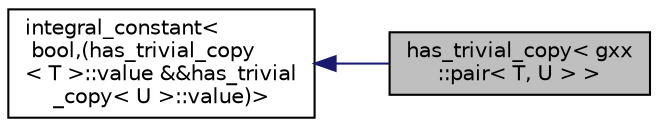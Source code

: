 digraph "has_trivial_copy&lt; gxx::pair&lt; T, U &gt; &gt;"
{
  edge [fontname="Helvetica",fontsize="10",labelfontname="Helvetica",labelfontsize="10"];
  node [fontname="Helvetica",fontsize="10",shape=record];
  rankdir="LR";
  Node1 [label="has_trivial_copy\< gxx\l::pair\< T, U \> \>",height=0.2,width=0.4,color="black", fillcolor="grey75", style="filled", fontcolor="black"];
  Node2 -> Node1 [dir="back",color="midnightblue",fontsize="10",style="solid",fontname="Helvetica"];
  Node2 [label="integral_constant\<\l bool,(has_trivial_copy\l\< T \>::value &&has_trivial\l_copy\< U \>::value)\>",height=0.2,width=0.4,color="black", fillcolor="white", style="filled",URL="$structintegral__constant.html"];
}
